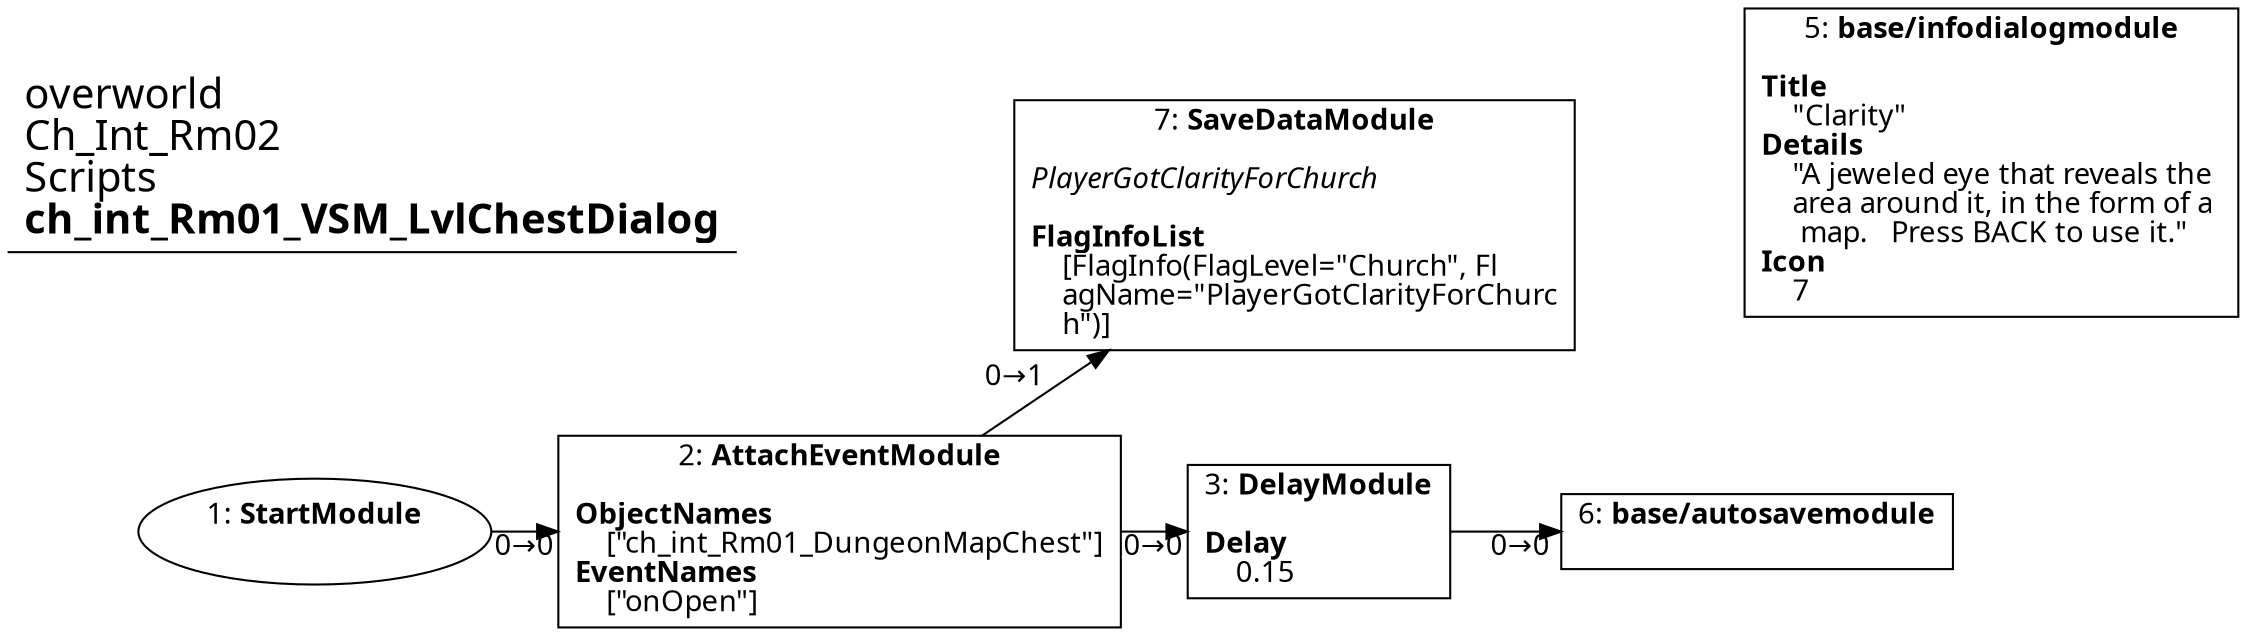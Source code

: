 digraph {
    layout = fdp;
    overlap = prism;
    sep = "+16";
    splines = spline;

    node [ shape = box ];

    graph [ fontname = "Segoe UI" ];
    node [ fontname = "Segoe UI" ];
    edge [ fontname = "Segoe UI" ];

    1 [ label = <1: <b>StartModule</b><br/><br/>> ];
    1 [ shape = oval ]
    1 [ pos = "0.231,-0.17300001!" ];
    1 -> 2 [ label = "0→0" ];

    2 [ label = <2: <b>AttachEventModule</b><br/><br/><b>ObjectNames</b><br align="left"/>    [&quot;ch_int_Rm01_DungeonMapChest&quot;]<br align="left"/><b>EventNames</b><br align="left"/>    [&quot;onOpen&quot;]<br align="left"/>> ];
    2 [ pos = "0.42700002,-0.17300001!" ];
    2 -> 3 [ label = "0→0" ];
    2 -> 7 [ label = "0→1" ];

    3 [ label = <3: <b>DelayModule</b><br/><br/><b>Delay</b><br align="left"/>    0.15<br align="left"/>> ];
    3 [ pos = "0.65400004,-0.17300001!" ];
    3 -> 6 [ label = "0→0" ];

    5 [ label = <5: <b>base/infodialogmodule</b><br/><br/><b>Title</b><br align="left"/>    &quot;Clarity&quot;<br align="left"/><b>Details</b><br align="left"/>    &quot;A jeweled eye that reveals the <br align="left"/>    area around it, in the form of a<br align="left"/>     map.   Press BACK to use it.&quot;<br align="left"/><b>Icon</b><br align="left"/>    7<br align="left"/>> ];
    5 [ pos = "0.97900003,-0.002!" ];

    6 [ label = <6: <b>base/autosavemodule</b><br/><br/>> ];
    6 [ pos = "0.86700004,-0.17300001!" ];

    7 [ label = <7: <b>SaveDataModule</b><br/><br/><i>PlayerGotClarityForChurch<br align="left"/></i><br align="left"/><b>FlagInfoList</b><br align="left"/>    [FlagInfo(FlagLevel=&quot;Church&quot;, Fl<br align="left"/>    agName=&quot;PlayerGotClarityForChurc<br align="left"/>    h&quot;)]<br align="left"/>> ];
    7 [ pos = "0.652,-0.031000001!" ];

    title [ pos = "0.23,-0.001!" ];
    title [ shape = underline ];
    title [ label = <<font point-size="20">overworld<br align="left"/>Ch_Int_Rm02<br align="left"/>Scripts<br align="left"/><b>ch_int_Rm01_VSM_LvlChestDialog</b><br align="left"/></font>> ];
}
